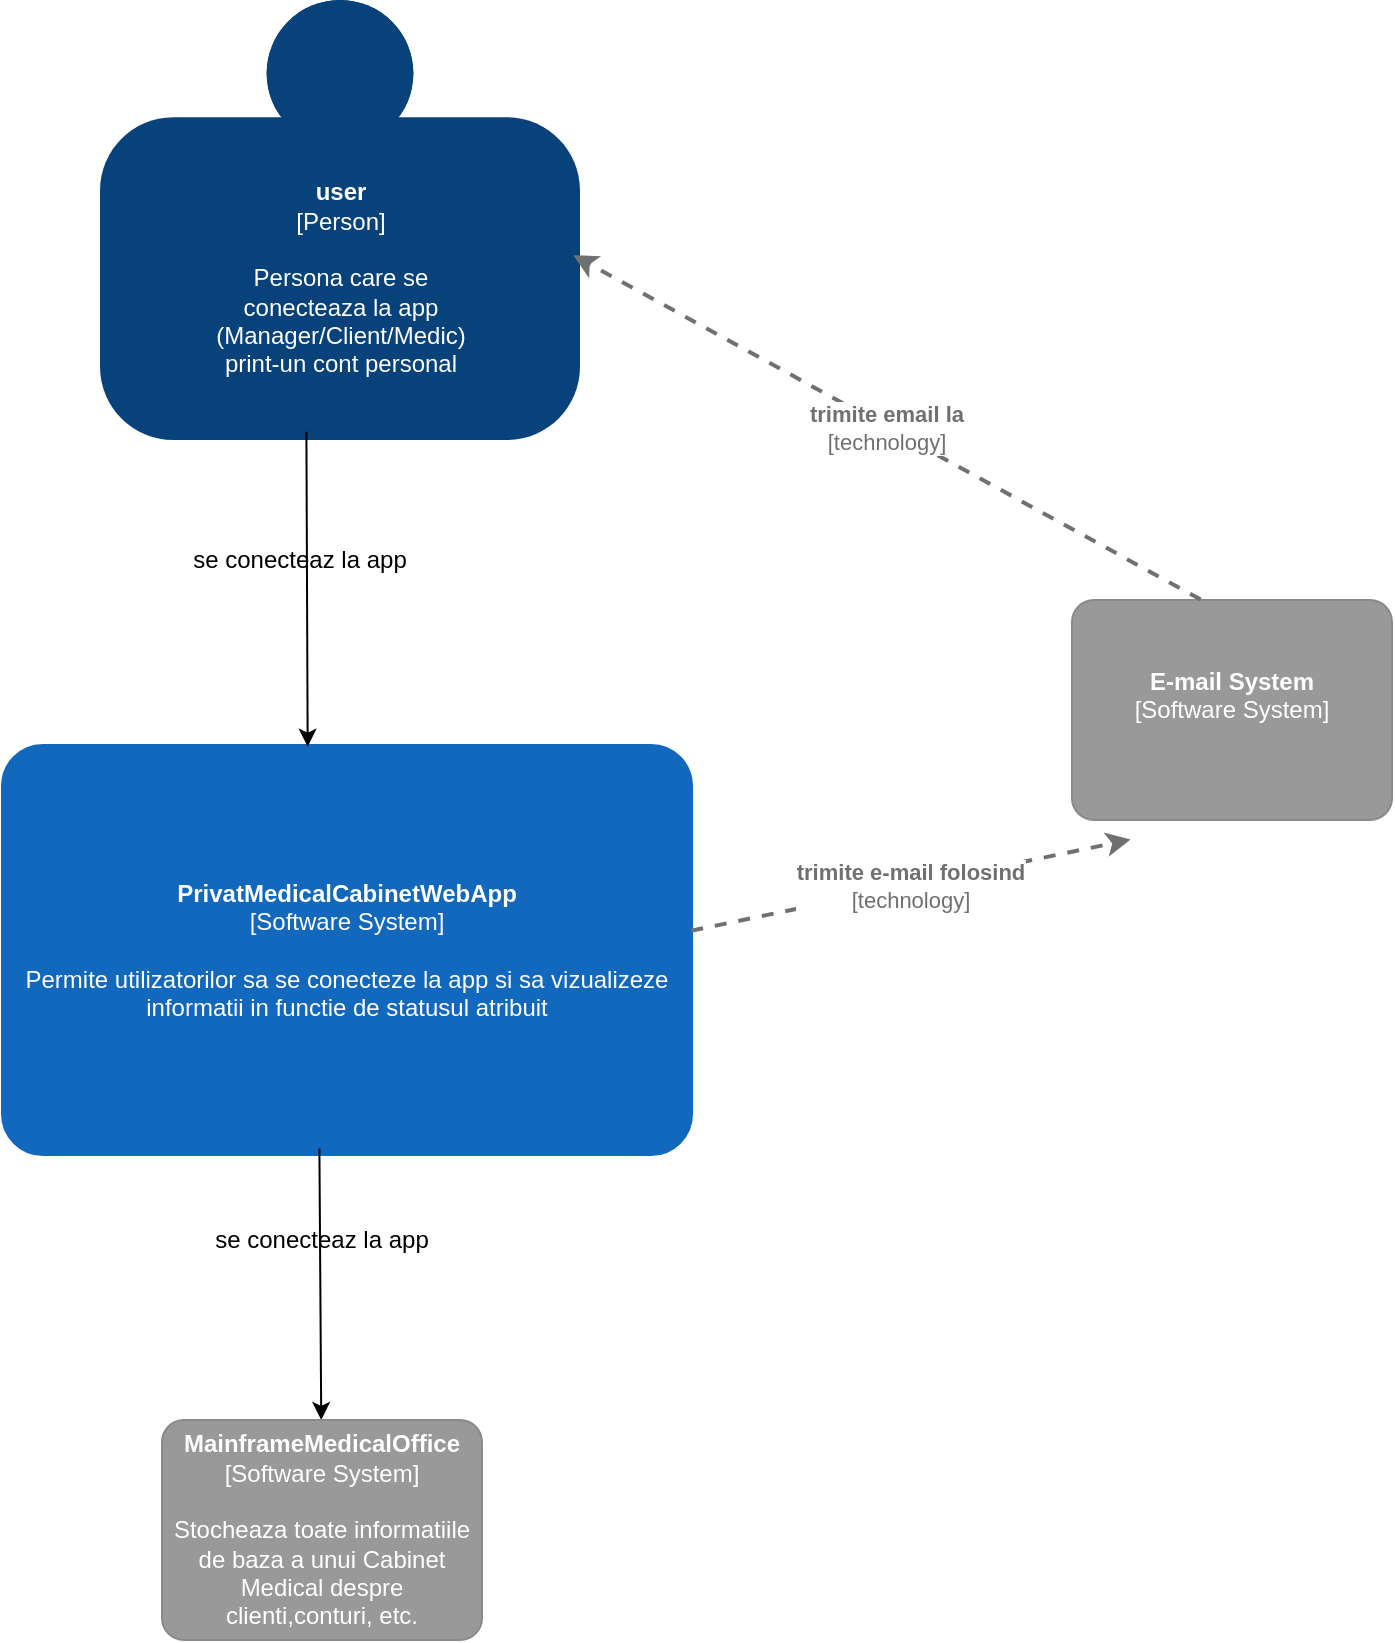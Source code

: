 <mxfile version="14.5.8" type="device"><diagram id="2R-wQYLRwkBqe-U092KU" name="Page-1"><mxGraphModel dx="1483" dy="783" grid="1" gridSize="10" guides="1" tooltips="1" connect="1" arrows="1" fold="1" page="1" pageScale="1" pageWidth="827" pageHeight="1169" math="0" shadow="0"><root><mxCell id="0"/><mxCell id="1" parent="0"/><object placeholders="1" c4Name="user" c4Type="Person" c4Description="Persona care se &#10;conecteaza la app&#10;(Manager/Client/Medic)&#10;print-un cont personal&#10;" label="&lt;b&gt;%c4Name%&lt;/b&gt;&lt;div&gt;[%c4Type%]&lt;/div&gt;&lt;br&gt;&lt;div&gt;%c4Description%&lt;/div&gt;" id="cUWw1ZSZaln3490XXD_b-24"><mxCell style="html=1;dashed=0;whitespace=wrap;fillColor=#08427b;strokeColor=none;fontColor=#ffffff;shape=mxgraph.c4.person;align=center;metaEdit=1;points=[[0.5,0,0],[1,0.5,0],[1,0.75,0],[0.75,1,0],[0.5,1,0],[0.25,1,0],[0,0.75,0],[0,0.5,0]];metaData={&quot;c4Type&quot;:{&quot;editable&quot;:false}};" vertex="1" parent="1"><mxGeometry x="74" y="40" width="240" height="220" as="geometry"/></mxCell></object><object placeholders="1" c4Name="PrivatMedicalCabinetWebApp" c4Type="Software System" c4Description="Permite utilizatorilor sa se conecteze la app si sa vizualizeze informatii in functie de statusul atribuit" label="&lt;b&gt;%c4Name%&lt;/b&gt;&lt;div&gt;[%c4Type%]&lt;/div&gt;&lt;br&gt;&lt;div&gt;%c4Description%&lt;/div&gt;" id="cUWw1ZSZaln3490XXD_b-26"><mxCell style="rounded=1;whiteSpace=wrap;html=1;labelBackgroundColor=none;fillColor=#1168BD;fontColor=#ffffff;align=center;arcSize=10;strokeColor=#1168BD;metaEdit=1;metaData={&quot;c4Type&quot;:{&quot;editable&quot;:false}};points=[[0.25,0,0],[0.5,0,0],[0.75,0,0],[1,0.25,0],[1,0.5,0],[1,0.75,0],[0.75,1,0],[0.5,1,0],[0.25,1,0],[0,0.75,0],[0,0.5,0],[0,0.25,0]];" vertex="1" parent="1"><mxGeometry x="25" y="412.5" width="345" height="205" as="geometry"/></mxCell></object><mxCell id="cUWw1ZSZaln3490XXD_b-19" value="se conecteaz la app" style="text;html=1;strokeColor=none;fillColor=none;align=center;verticalAlign=middle;whiteSpace=wrap;rounded=0;" vertex="1" parent="1"><mxGeometry x="74" y="290" width="200" height="60" as="geometry"/></mxCell><object placeholders="1" c4Type="Relationship" c4Technology="technology" c4Description="trimite e-mail folosind" label="&lt;div style=&quot;text-align: left&quot;&gt;&lt;div style=&quot;text-align: center&quot;&gt;&lt;b&gt;%c4Description%&lt;/b&gt;&lt;/div&gt;&lt;div style=&quot;text-align: center&quot;&gt;[%c4Technology%]&lt;/div&gt;&lt;/div&gt;" id="cUWw1ZSZaln3490XXD_b-30"><mxCell style="edgeStyle=none;rounded=0;html=1;jettySize=auto;orthogonalLoop=1;strokeColor=#707070;strokeWidth=2;fontColor=#707070;jumpStyle=none;dashed=1;metaEdit=1;metaData={&quot;c4Type&quot;:{&quot;editable&quot;:false}};exitX=0.999;exitY=0.453;exitDx=0;exitDy=0;exitPerimeter=0;entryX=0.183;entryY=1.089;entryDx=0;entryDy=0;entryPerimeter=0;" edge="1" parent="1" source="cUWw1ZSZaln3490XXD_b-26" target="cUWw1ZSZaln3490XXD_b-39"><mxGeometry width="160" relative="1" as="geometry"><mxPoint x="240" y="230" as="sourcePoint"/><mxPoint x="140" y="410" as="targetPoint"/></mxGeometry></mxCell></object><object placeholders="1" c4Name="E-mail System" c4Type="Software System" c4Description="" label="&lt;b&gt;%c4Name%&lt;/b&gt;&lt;div&gt;[%c4Type%]&lt;/div&gt;&lt;br&gt;&lt;div&gt;%c4Description%&lt;/div&gt;" id="cUWw1ZSZaln3490XXD_b-39"><mxCell style="rounded=1;whiteSpace=wrap;html=1;labelBackgroundColor=none;fillColor=#999999;fontColor=#ffffff;align=center;arcSize=10;strokeColor=#8A8A8A;metaEdit=1;metaData={&quot;c4Type&quot;:{&quot;editable&quot;:false}};points=[[0.25,0,0],[0.5,0,0],[0.75,0,0],[1,0.25,0],[1,0.5,0],[1,0.75,0],[0.75,1,0],[0.5,1,0],[0.25,1,0],[0,0.75,0],[0,0.5,0],[0,0.25,0]];" vertex="1" parent="1"><mxGeometry x="560" y="340" width="160" height="110.0" as="geometry"/></mxCell></object><object placeholders="1" c4Type="Relationship" c4Technology="technology" c4Description="trimite email la" label="&lt;div style=&quot;text-align: left&quot;&gt;&lt;div style=&quot;text-align: center&quot;&gt;&lt;b&gt;%c4Description%&lt;/b&gt;&lt;/div&gt;&lt;div style=&quot;text-align: center&quot;&gt;[%c4Technology%]&lt;/div&gt;&lt;/div&gt;" id="cUWw1ZSZaln3490XXD_b-40"><mxCell style="edgeStyle=none;rounded=0;html=1;jettySize=auto;orthogonalLoop=1;strokeColor=#707070;strokeWidth=2;fontColor=#707070;jumpStyle=none;dashed=1;metaEdit=1;metaData={&quot;c4Type&quot;:{&quot;editable&quot;:false}};exitX=0.402;exitY=-0.002;exitDx=0;exitDy=0;exitPerimeter=0;entryX=0.986;entryY=0.58;entryDx=0;entryDy=0;entryPerimeter=0;" edge="1" parent="1" source="cUWw1ZSZaln3490XXD_b-39" target="cUWw1ZSZaln3490XXD_b-24"><mxGeometry width="160" relative="1" as="geometry"><mxPoint x="304.73" y="515.365" as="sourcePoint"/><mxPoint x="599.28" y="469.79" as="targetPoint"/></mxGeometry></mxCell></object><mxCell id="cUWw1ZSZaln3490XXD_b-41" value="" style="endArrow=classic;html=1;fontColor=#000000;exitX=0.43;exitY=0.981;exitDx=0;exitDy=0;exitPerimeter=0;entryX=0.443;entryY=0.004;entryDx=0;entryDy=0;entryPerimeter=0;" edge="1" parent="1" source="cUWw1ZSZaln3490XXD_b-24" target="cUWw1ZSZaln3490XXD_b-26"><mxGeometry width="50" height="50" relative="1" as="geometry"><mxPoint x="390" y="330" as="sourcePoint"/><mxPoint x="440" y="280" as="targetPoint"/></mxGeometry></mxCell><mxCell id="cUWw1ZSZaln3490XXD_b-43" value="" style="endArrow=classic;html=1;fontColor=#000000;exitX=0.46;exitY=0.984;exitDx=0;exitDy=0;exitPerimeter=0;" edge="1" parent="1" source="cUWw1ZSZaln3490XXD_b-26" target="cUWw1ZSZaln3490XXD_b-44"><mxGeometry width="50" height="50" relative="1" as="geometry"><mxPoint x="390" y="910" as="sourcePoint"/><mxPoint x="185" y="760" as="targetPoint"/></mxGeometry></mxCell><object placeholders="1" c4Name="MainframeMedicalOffice" c4Type="Software System" c4Description="Stocheaza toate informatiile de baza a unui Cabinet Medical despre clienti,conturi, etc." label="&lt;b&gt;%c4Name%&lt;/b&gt;&lt;div&gt;[%c4Type%]&lt;/div&gt;&lt;br&gt;&lt;div&gt;%c4Description%&lt;/div&gt;" id="cUWw1ZSZaln3490XXD_b-44"><mxCell style="rounded=1;whiteSpace=wrap;html=1;labelBackgroundColor=none;fillColor=#999999;fontColor=#ffffff;align=center;arcSize=10;strokeColor=#8A8A8A;metaEdit=1;metaData={&quot;c4Type&quot;:{&quot;editable&quot;:false}};points=[[0.25,0,0],[0.5,0,0],[0.75,0,0],[1,0.25,0],[1,0.5,0],[1,0.75,0],[0.75,1,0],[0.5,1,0],[0.25,1,0],[0,0.75,0],[0,0.5,0],[0,0.25,0]];" vertex="1" parent="1"><mxGeometry x="105" y="750" width="160" height="110.0" as="geometry"/></mxCell></object><mxCell id="cUWw1ZSZaln3490XXD_b-45" value="se conecteaz la app" style="text;html=1;strokeColor=none;fillColor=none;align=center;verticalAlign=middle;whiteSpace=wrap;rounded=0;" vertex="1" parent="1"><mxGeometry x="85" y="630" width="200" height="60" as="geometry"/></mxCell></root></mxGraphModel></diagram></mxfile>